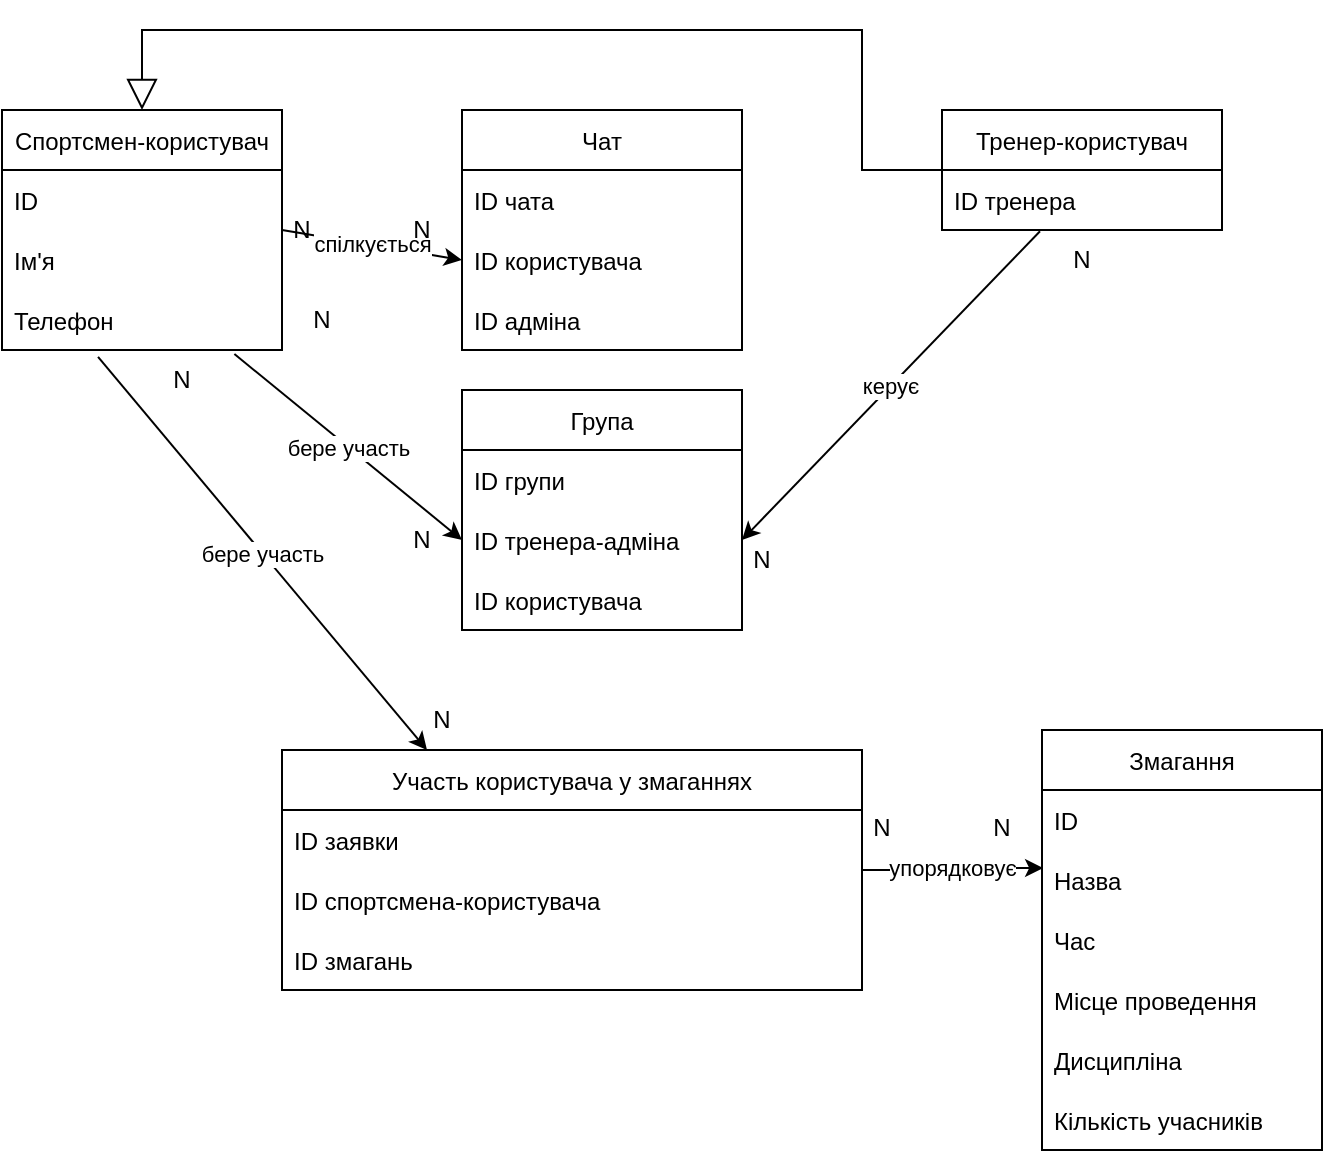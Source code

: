 <mxfile version="20.4.1" type="device"><diagram id="XohW3Wwtzese6Xrek9X9" name="Страница 1"><mxGraphModel dx="981" dy="508" grid="1" gridSize="10" guides="1" tooltips="1" connect="1" arrows="1" fold="1" page="1" pageScale="1" pageWidth="1169" pageHeight="827" math="0" shadow="0"><root><mxCell id="0"/><mxCell id="1" parent="0"/><mxCell id="T73JKiEIFVumvTce_HOK-1" value="Спортсмен-користувач" style="swimlane;fontStyle=0;childLayout=stackLayout;horizontal=1;startSize=30;horizontalStack=0;resizeParent=1;resizeParentMax=0;resizeLast=0;collapsible=1;marginBottom=0;" vertex="1" parent="1"><mxGeometry x="120" y="70" width="140" height="120" as="geometry"/></mxCell><mxCell id="T73JKiEIFVumvTce_HOK-2" value="ID" style="text;strokeColor=none;fillColor=none;align=left;verticalAlign=middle;spacingLeft=4;spacingRight=4;overflow=hidden;points=[[0,0.5],[1,0.5]];portConstraint=eastwest;rotatable=0;" vertex="1" parent="T73JKiEIFVumvTce_HOK-1"><mxGeometry y="30" width="140" height="30" as="geometry"/></mxCell><mxCell id="T73JKiEIFVumvTce_HOK-3" value="Ім'я" style="text;strokeColor=none;fillColor=none;align=left;verticalAlign=middle;spacingLeft=4;spacingRight=4;overflow=hidden;points=[[0,0.5],[1,0.5]];portConstraint=eastwest;rotatable=0;" vertex="1" parent="T73JKiEIFVumvTce_HOK-1"><mxGeometry y="60" width="140" height="30" as="geometry"/></mxCell><mxCell id="T73JKiEIFVumvTce_HOK-5" value="Телефон" style="text;strokeColor=none;fillColor=none;align=left;verticalAlign=middle;spacingLeft=4;spacingRight=4;overflow=hidden;points=[[0,0.5],[1,0.5]];portConstraint=eastwest;rotatable=0;" vertex="1" parent="T73JKiEIFVumvTce_HOK-1"><mxGeometry y="90" width="140" height="30" as="geometry"/></mxCell><mxCell id="T73JKiEIFVumvTce_HOK-63" style="edgeStyle=orthogonalEdgeStyle;rounded=0;orthogonalLoop=1;jettySize=auto;html=1;endArrow=block;endFill=0;endSize=13;" edge="1" parent="1" source="T73JKiEIFVumvTce_HOK-6" target="T73JKiEIFVumvTce_HOK-1"><mxGeometry relative="1" as="geometry"><mxPoint x="530" y="30" as="targetPoint"/><Array as="points"><mxPoint x="550" y="100"/><mxPoint x="550" y="30"/><mxPoint x="190" y="30"/></Array></mxGeometry></mxCell><mxCell id="T73JKiEIFVumvTce_HOK-6" value="Тренер-користувач" style="swimlane;fontStyle=0;childLayout=stackLayout;horizontal=1;startSize=30;horizontalStack=0;resizeParent=1;resizeParentMax=0;resizeLast=0;collapsible=1;marginBottom=0;" vertex="1" parent="1"><mxGeometry x="590" y="70" width="140" height="60" as="geometry"/></mxCell><mxCell id="T73JKiEIFVumvTce_HOK-7" value="ID тренера" style="text;strokeColor=none;fillColor=none;align=left;verticalAlign=middle;spacingLeft=4;spacingRight=4;overflow=hidden;points=[[0,0.5],[1,0.5]];portConstraint=eastwest;rotatable=0;" vertex="1" parent="T73JKiEIFVumvTce_HOK-6"><mxGeometry y="30" width="140" height="30" as="geometry"/></mxCell><mxCell id="T73JKiEIFVumvTce_HOK-15" value="Змагання" style="swimlane;fontStyle=0;childLayout=stackLayout;horizontal=1;startSize=30;horizontalStack=0;resizeParent=1;resizeParentMax=0;resizeLast=0;collapsible=1;marginBottom=0;" vertex="1" parent="1"><mxGeometry x="640" y="380" width="140" height="210" as="geometry"/></mxCell><mxCell id="T73JKiEIFVumvTce_HOK-16" value="ID" style="text;strokeColor=none;fillColor=none;align=left;verticalAlign=middle;spacingLeft=4;spacingRight=4;overflow=hidden;points=[[0,0.5],[1,0.5]];portConstraint=eastwest;rotatable=0;" vertex="1" parent="T73JKiEIFVumvTce_HOK-15"><mxGeometry y="30" width="140" height="30" as="geometry"/></mxCell><mxCell id="T73JKiEIFVumvTce_HOK-17" value="Назва" style="text;strokeColor=none;fillColor=none;align=left;verticalAlign=middle;spacingLeft=4;spacingRight=4;overflow=hidden;points=[[0,0.5],[1,0.5]];portConstraint=eastwest;rotatable=0;" vertex="1" parent="T73JKiEIFVumvTce_HOK-15"><mxGeometry y="60" width="140" height="30" as="geometry"/></mxCell><mxCell id="T73JKiEIFVumvTce_HOK-18" value="Час" style="text;strokeColor=none;fillColor=none;align=left;verticalAlign=middle;spacingLeft=4;spacingRight=4;overflow=hidden;points=[[0,0.5],[1,0.5]];portConstraint=eastwest;rotatable=0;" vertex="1" parent="T73JKiEIFVumvTce_HOK-15"><mxGeometry y="90" width="140" height="30" as="geometry"/></mxCell><mxCell id="T73JKiEIFVumvTce_HOK-19" value="Місце проведення" style="text;strokeColor=none;fillColor=none;align=left;verticalAlign=middle;spacingLeft=4;spacingRight=4;overflow=hidden;points=[[0,0.5],[1,0.5]];portConstraint=eastwest;rotatable=0;" vertex="1" parent="T73JKiEIFVumvTce_HOK-15"><mxGeometry y="120" width="140" height="30" as="geometry"/></mxCell><mxCell id="T73JKiEIFVumvTce_HOK-20" value="Дисципліна" style="text;strokeColor=none;fillColor=none;align=left;verticalAlign=middle;spacingLeft=4;spacingRight=4;overflow=hidden;points=[[0,0.5],[1,0.5]];portConstraint=eastwest;rotatable=0;" vertex="1" parent="T73JKiEIFVumvTce_HOK-15"><mxGeometry y="150" width="140" height="30" as="geometry"/></mxCell><mxCell id="T73JKiEIFVumvTce_HOK-65" value="Кількість учасників" style="text;strokeColor=none;fillColor=none;align=left;verticalAlign=middle;spacingLeft=4;spacingRight=4;overflow=hidden;points=[[0,0.5],[1,0.5]];portConstraint=eastwest;rotatable=0;" vertex="1" parent="T73JKiEIFVumvTce_HOK-15"><mxGeometry y="180" width="140" height="30" as="geometry"/></mxCell><mxCell id="T73JKiEIFVumvTce_HOK-45" value="упорядковує" style="edgeStyle=orthogonalEdgeStyle;rounded=0;orthogonalLoop=1;jettySize=auto;html=1;entryX=0.004;entryY=0.3;entryDx=0;entryDy=0;entryPerimeter=0;" edge="1" parent="1" source="T73JKiEIFVumvTce_HOK-22" target="T73JKiEIFVumvTce_HOK-17"><mxGeometry relative="1" as="geometry"/></mxCell><mxCell id="T73JKiEIFVumvTce_HOK-22" value="Участь користувача у змаганнях" style="swimlane;fontStyle=0;childLayout=stackLayout;horizontal=1;startSize=30;horizontalStack=0;resizeParent=1;resizeParentMax=0;resizeLast=0;collapsible=1;marginBottom=0;" vertex="1" parent="1"><mxGeometry x="260" y="390" width="290" height="120" as="geometry"/></mxCell><mxCell id="T73JKiEIFVumvTce_HOK-23" value="ID заявки" style="text;strokeColor=none;fillColor=none;align=left;verticalAlign=middle;spacingLeft=4;spacingRight=4;overflow=hidden;points=[[0,0.5],[1,0.5]];portConstraint=eastwest;rotatable=0;" vertex="1" parent="T73JKiEIFVumvTce_HOK-22"><mxGeometry y="30" width="290" height="30" as="geometry"/></mxCell><mxCell id="T73JKiEIFVumvTce_HOK-24" value="ID спортсмена-користувача" style="text;strokeColor=none;fillColor=none;align=left;verticalAlign=middle;spacingLeft=4;spacingRight=4;overflow=hidden;points=[[0,0.5],[1,0.5]];portConstraint=eastwest;rotatable=0;" vertex="1" parent="T73JKiEIFVumvTce_HOK-22"><mxGeometry y="60" width="290" height="30" as="geometry"/></mxCell><mxCell id="T73JKiEIFVumvTce_HOK-25" value="ID змагань" style="text;strokeColor=none;fillColor=none;align=left;verticalAlign=middle;spacingLeft=4;spacingRight=4;overflow=hidden;points=[[0,0.5],[1,0.5]];portConstraint=eastwest;rotatable=0;" vertex="1" parent="T73JKiEIFVumvTce_HOK-22"><mxGeometry y="90" width="290" height="30" as="geometry"/></mxCell><mxCell id="T73JKiEIFVumvTce_HOK-28" value="Чат" style="swimlane;fontStyle=0;childLayout=stackLayout;horizontal=1;startSize=30;horizontalStack=0;resizeParent=1;resizeParentMax=0;resizeLast=0;collapsible=1;marginBottom=0;" vertex="1" parent="1"><mxGeometry x="350" y="70" width="140" height="120" as="geometry"/></mxCell><mxCell id="T73JKiEIFVumvTce_HOK-29" value="ID чата" style="text;strokeColor=none;fillColor=none;align=left;verticalAlign=middle;spacingLeft=4;spacingRight=4;overflow=hidden;points=[[0,0.5],[1,0.5]];portConstraint=eastwest;rotatable=0;" vertex="1" parent="T73JKiEIFVumvTce_HOK-28"><mxGeometry y="30" width="140" height="30" as="geometry"/></mxCell><mxCell id="T73JKiEIFVumvTce_HOK-30" value="ID користувача" style="text;strokeColor=none;fillColor=none;align=left;verticalAlign=middle;spacingLeft=4;spacingRight=4;overflow=hidden;points=[[0,0.5],[1,0.5]];portConstraint=eastwest;rotatable=0;" vertex="1" parent="T73JKiEIFVumvTce_HOK-28"><mxGeometry y="60" width="140" height="30" as="geometry"/></mxCell><mxCell id="T73JKiEIFVumvTce_HOK-36" value="ID адміна" style="text;strokeColor=none;fillColor=none;align=left;verticalAlign=middle;spacingLeft=4;spacingRight=4;overflow=hidden;points=[[0,0.5],[1,0.5]];portConstraint=eastwest;rotatable=0;" vertex="1" parent="T73JKiEIFVumvTce_HOK-28"><mxGeometry y="90" width="140" height="30" as="geometry"/></mxCell><mxCell id="T73JKiEIFVumvTce_HOK-32" value="Група" style="swimlane;fontStyle=0;childLayout=stackLayout;horizontal=1;startSize=30;horizontalStack=0;resizeParent=1;resizeParentMax=0;resizeLast=0;collapsible=1;marginBottom=0;" vertex="1" parent="1"><mxGeometry x="350" y="210" width="140" height="120" as="geometry"/></mxCell><mxCell id="T73JKiEIFVumvTce_HOK-33" value="ID групи" style="text;strokeColor=none;fillColor=none;align=left;verticalAlign=middle;spacingLeft=4;spacingRight=4;overflow=hidden;points=[[0,0.5],[1,0.5]];portConstraint=eastwest;rotatable=0;" vertex="1" parent="T73JKiEIFVumvTce_HOK-32"><mxGeometry y="30" width="140" height="30" as="geometry"/></mxCell><mxCell id="T73JKiEIFVumvTce_HOK-34" value="ID тренера-адміна" style="text;strokeColor=none;fillColor=none;align=left;verticalAlign=middle;spacingLeft=4;spacingRight=4;overflow=hidden;points=[[0,0.5],[1,0.5]];portConstraint=eastwest;rotatable=0;" vertex="1" parent="T73JKiEIFVumvTce_HOK-32"><mxGeometry y="60" width="140" height="30" as="geometry"/></mxCell><mxCell id="T73JKiEIFVumvTce_HOK-35" value="ID користувача" style="text;strokeColor=none;fillColor=none;align=left;verticalAlign=middle;spacingLeft=4;spacingRight=4;overflow=hidden;points=[[0,0.5],[1,0.5]];portConstraint=eastwest;rotatable=0;" vertex="1" parent="T73JKiEIFVumvTce_HOK-32"><mxGeometry y="90" width="140" height="30" as="geometry"/></mxCell><mxCell id="T73JKiEIFVumvTce_HOK-37" value="спілкується" style="endArrow=classic;html=1;rounded=0;exitX=1;exitY=0.5;exitDx=0;exitDy=0;entryX=0;entryY=0.5;entryDx=0;entryDy=0;" edge="1" parent="1" source="T73JKiEIFVumvTce_HOK-1" target="T73JKiEIFVumvTce_HOK-30"><mxGeometry width="50" height="50" relative="1" as="geometry"><mxPoint x="560" y="430" as="sourcePoint"/><mxPoint x="610" y="380" as="targetPoint"/></mxGeometry></mxCell><mxCell id="T73JKiEIFVumvTce_HOK-39" value="керує" style="endArrow=classic;html=1;rounded=0;exitX=0.35;exitY=1.021;exitDx=0;exitDy=0;entryX=1;entryY=0.5;entryDx=0;entryDy=0;exitPerimeter=0;" edge="1" parent="1" source="T73JKiEIFVumvTce_HOK-7" target="T73JKiEIFVumvTce_HOK-34"><mxGeometry width="50" height="50" relative="1" as="geometry"><mxPoint x="590.56" y="160.57" as="sourcePoint"/><mxPoint x="500" y="155" as="targetPoint"/></mxGeometry></mxCell><mxCell id="T73JKiEIFVumvTce_HOK-40" value="бере участь" style="endArrow=classic;html=1;rounded=0;exitX=0.83;exitY=1.067;exitDx=0;exitDy=0;entryX=0;entryY=0.5;entryDx=0;entryDy=0;exitPerimeter=0;" edge="1" parent="1" source="T73JKiEIFVumvTce_HOK-5" target="T73JKiEIFVumvTce_HOK-34"><mxGeometry width="50" height="50" relative="1" as="geometry"><mxPoint x="259.72" y="220.96" as="sourcePoint"/><mxPoint x="610" y="380" as="targetPoint"/></mxGeometry></mxCell><mxCell id="T73JKiEIFVumvTce_HOK-43" value="бере участь" style="endArrow=classic;html=1;rounded=0;exitX=0.343;exitY=1.113;exitDx=0;exitDy=0;entryX=0.25;entryY=0;entryDx=0;entryDy=0;exitPerimeter=0;" edge="1" parent="1" source="T73JKiEIFVumvTce_HOK-5" target="T73JKiEIFVumvTce_HOK-22"><mxGeometry width="50" height="50" relative="1" as="geometry"><mxPoint x="183.84" y="223.03" as="sourcePoint"/><mxPoint x="487.5" y="400" as="targetPoint"/></mxGeometry></mxCell><mxCell id="T73JKiEIFVumvTce_HOK-47" value="N" style="text;html=1;strokeColor=none;fillColor=none;align=center;verticalAlign=middle;whiteSpace=wrap;rounded=0;" vertex="1" parent="1"><mxGeometry x="300" y="115" width="60" height="30" as="geometry"/></mxCell><mxCell id="T73JKiEIFVumvTce_HOK-48" value="N" style="text;html=1;strokeColor=none;fillColor=none;align=center;verticalAlign=middle;whiteSpace=wrap;rounded=0;" vertex="1" parent="1"><mxGeometry x="250" y="160" width="60" height="30" as="geometry"/></mxCell><mxCell id="T73JKiEIFVumvTce_HOK-49" value="N" style="text;html=1;strokeColor=none;fillColor=none;align=center;verticalAlign=middle;whiteSpace=wrap;rounded=0;" vertex="1" parent="1"><mxGeometry x="300" y="270" width="60" height="30" as="geometry"/></mxCell><mxCell id="T73JKiEIFVumvTce_HOK-51" value="N" style="text;html=1;strokeColor=none;fillColor=none;align=center;verticalAlign=middle;whiteSpace=wrap;rounded=0;" vertex="1" parent="1"><mxGeometry x="240" y="115" width="60" height="30" as="geometry"/></mxCell><mxCell id="T73JKiEIFVumvTce_HOK-55" value="N" style="text;html=1;strokeColor=none;fillColor=none;align=center;verticalAlign=middle;whiteSpace=wrap;rounded=0;" vertex="1" parent="1"><mxGeometry x="310" y="360" width="60" height="30" as="geometry"/></mxCell><mxCell id="T73JKiEIFVumvTce_HOK-57" value="N" style="text;html=1;strokeColor=none;fillColor=none;align=center;verticalAlign=middle;whiteSpace=wrap;rounded=0;" vertex="1" parent="1"><mxGeometry x="590" y="414" width="60" height="30" as="geometry"/></mxCell><mxCell id="T73JKiEIFVumvTce_HOK-58" value="N" style="text;html=1;strokeColor=none;fillColor=none;align=center;verticalAlign=middle;whiteSpace=wrap;rounded=0;" vertex="1" parent="1"><mxGeometry x="530" y="414" width="60" height="30" as="geometry"/></mxCell><mxCell id="T73JKiEIFVumvTce_HOK-60" value="N" style="text;html=1;strokeColor=none;fillColor=none;align=center;verticalAlign=middle;whiteSpace=wrap;rounded=0;" vertex="1" parent="1"><mxGeometry x="180" y="190" width="60" height="30" as="geometry"/></mxCell><mxCell id="T73JKiEIFVumvTce_HOK-61" value="N" style="text;html=1;strokeColor=none;fillColor=none;align=center;verticalAlign=middle;whiteSpace=wrap;rounded=0;" vertex="1" parent="1"><mxGeometry x="630" y="130" width="60" height="30" as="geometry"/></mxCell><mxCell id="T73JKiEIFVumvTce_HOK-62" value="N" style="text;html=1;strokeColor=none;fillColor=none;align=center;verticalAlign=middle;whiteSpace=wrap;rounded=0;" vertex="1" parent="1"><mxGeometry x="470" y="280" width="60" height="30" as="geometry"/></mxCell></root></mxGraphModel></diagram></mxfile>
